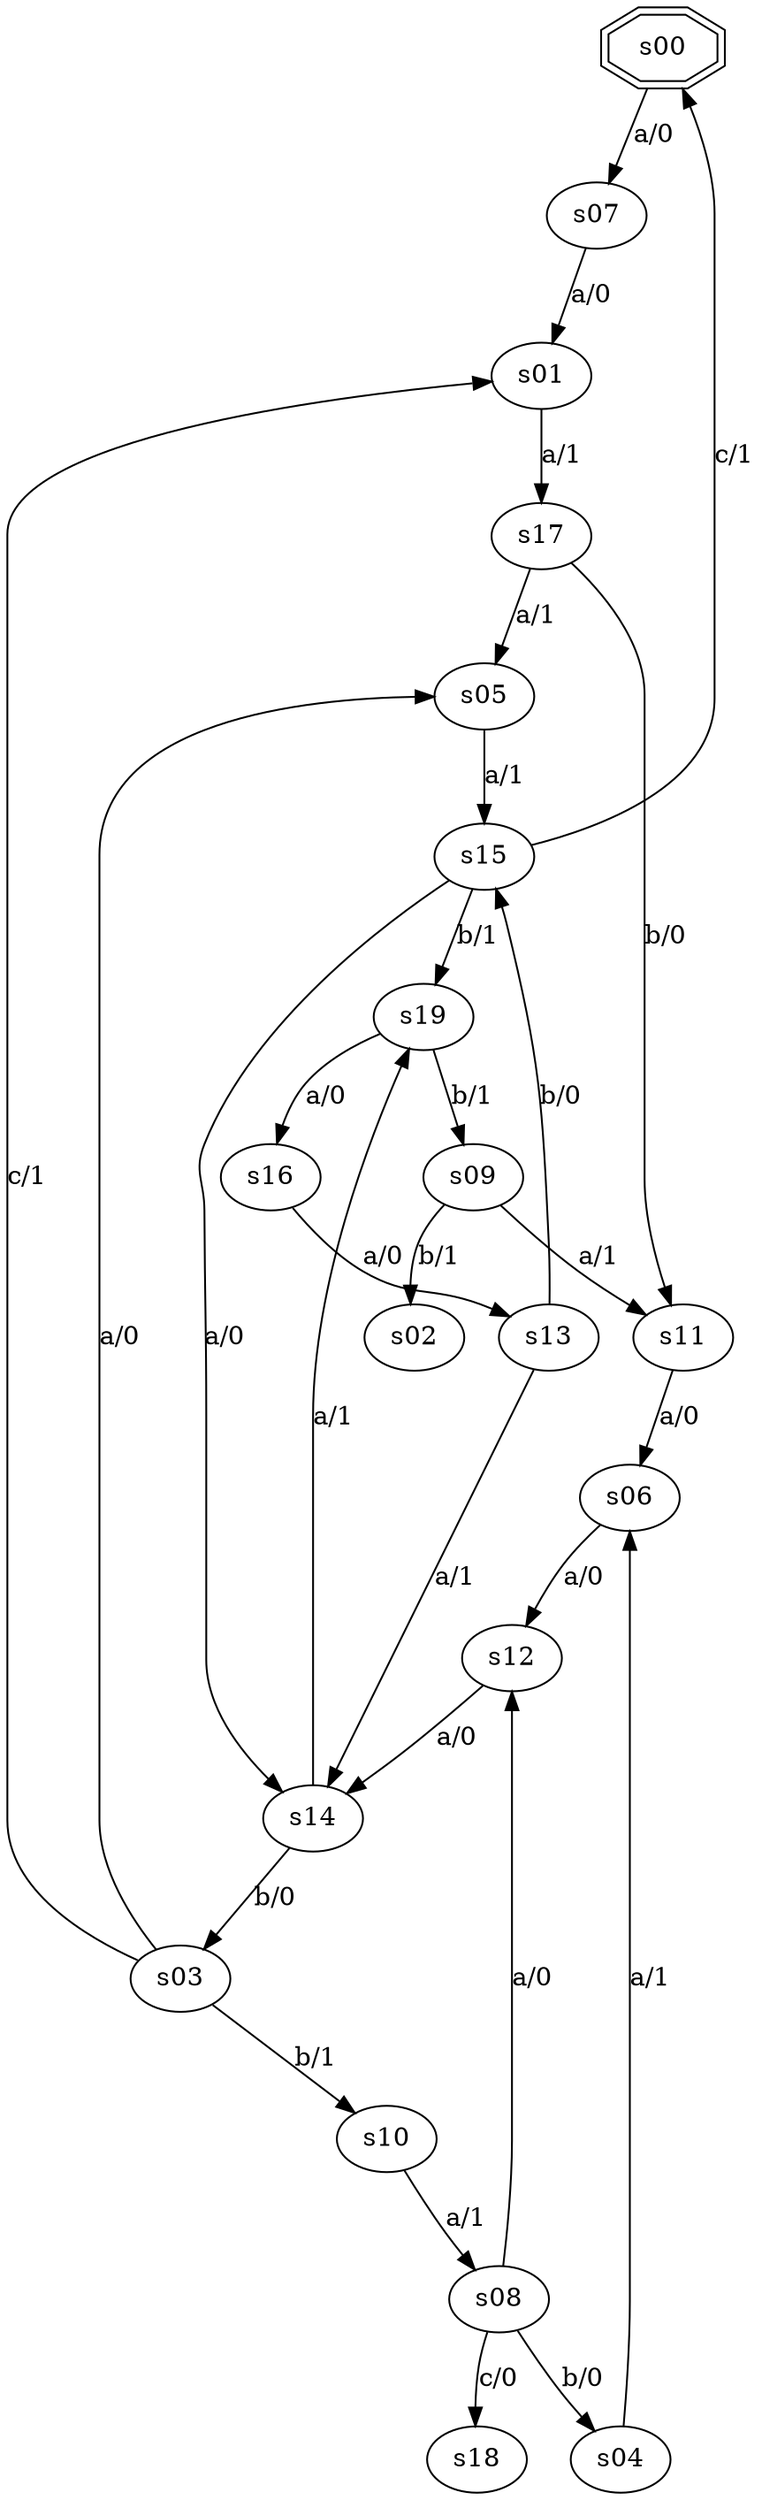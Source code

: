 digraph graph_009 {
	s00 -> s07 [label="a/0"];
	s01 -> s17 [label="a/1"];
	s03 -> s05 [label="a/0"];
	s03 -> s10 [label="b/1"];
	s03 -> s01 [label="c/1"];
	s04 -> s06 [label="a/1"];
	s05 -> s15 [label="a/1"];
	s06 -> s12 [label="a/0"];
	s07 -> s01 [label="a/0"];
	s08 -> s12 [label="a/0"];
	s08 -> s04 [label="b/0"];
	s08 -> s18 [label="c/0"];
	s09 -> s11 [label="a/1"];
	s09 -> s02 [label="b/1"];
	s10 -> s08 [label="a/1"];
	s11 -> s06 [label="a/0"];
	s12 -> s14 [label="a/0"];
	s13 -> s14 [label="a/1"];
	s13 -> s15 [label="b/0"];
	s14 -> s19 [label="a/1"];
	s14 -> s03 [label="b/0"];
	s15 -> s14 [label="a/0"];
	s15 -> s19 [label="b/1"];
	s15 -> s00 [label="c/1"];
	s16 -> s13 [label="a/0"];
	s17 -> s05 [label="a/1"];
	s17 -> s11 [label="b/0"];
	s19 -> s16 [label="a/0"];
	s19 -> s09 [label="b/1"];
	s00 [shape=doubleoctagon];
}